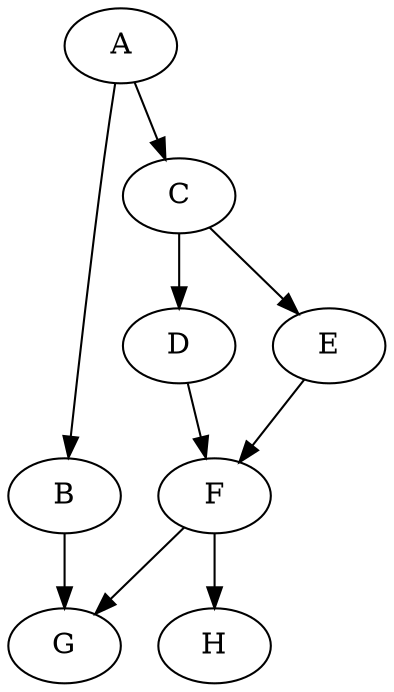 digraph G {
0[label=A];
1[label=B];
2[label=C];
3[label=D];
4[label=E];
5[label=F];
6[label=G];
7[label=H];
0->1 ;
0->2 ;
1->6 ;
2->3 ;
2->4 ;
3->5 ;
4->5 ;
5->6 ;
5->7 ;
}
